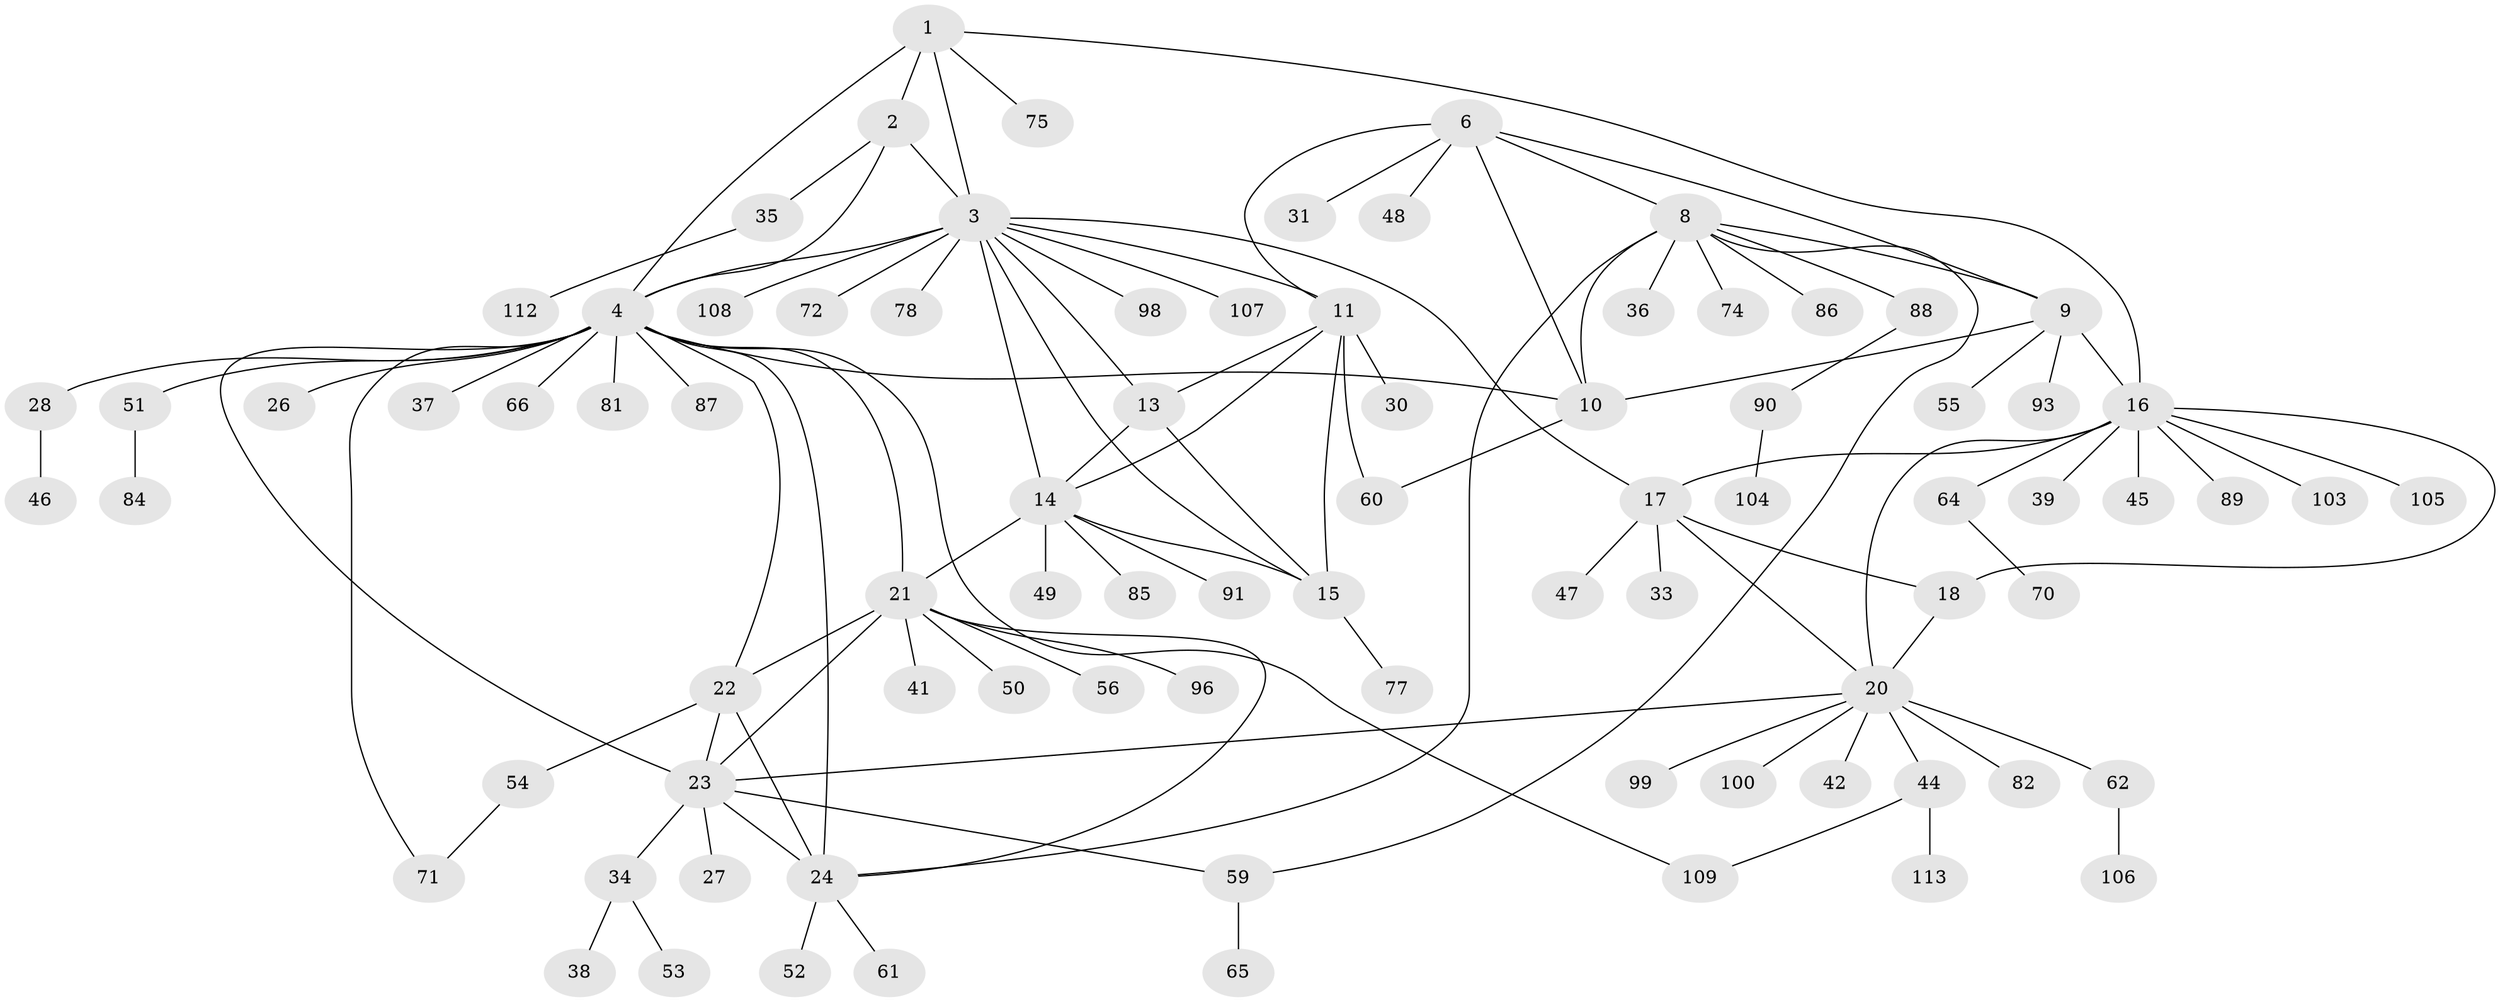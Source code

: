 // original degree distribution, {4: 0.02631578947368421, 5: 0.043859649122807015, 9: 0.02631578947368421, 12: 0.017543859649122806, 6: 0.017543859649122806, 8: 0.07017543859649122, 7: 0.017543859649122806, 10: 0.008771929824561403, 1: 0.5701754385964912, 3: 0.06140350877192982, 2: 0.14035087719298245}
// Generated by graph-tools (version 1.1) at 2025/11/02/27/25 16:11:30]
// undirected, 85 vertices, 115 edges
graph export_dot {
graph [start="1"]
  node [color=gray90,style=filled];
  1 [super="+5"];
  2;
  3 [super="+12"];
  4 [super="+25"];
  6 [super="+7"];
  8 [super="+29"];
  9 [super="+57"];
  10 [super="+40"];
  11 [super="+32"];
  13 [super="+97"];
  14 [super="+83"];
  15;
  16 [super="+19"];
  17 [super="+73"];
  18;
  20 [super="+102"];
  21 [super="+110"];
  22;
  23 [super="+95"];
  24 [super="+58"];
  26;
  27;
  28 [super="+67"];
  30;
  31;
  33;
  34;
  35 [super="+92"];
  36;
  37 [super="+43"];
  38;
  39;
  41;
  42 [super="+76"];
  44 [super="+63"];
  45;
  46;
  47;
  48 [super="+69"];
  49;
  50;
  51;
  52;
  53;
  54 [super="+94"];
  55;
  56;
  59 [super="+80"];
  60;
  61;
  62 [super="+79"];
  64;
  65;
  66 [super="+68"];
  70;
  71;
  72;
  74;
  75;
  77 [super="+114"];
  78;
  81;
  82;
  84;
  85;
  86;
  87;
  88 [super="+101"];
  89;
  90;
  91;
  93;
  96;
  98;
  99 [super="+111"];
  100;
  103;
  104;
  105;
  106;
  107;
  108;
  109;
  112;
  113;
  1 -- 2 [weight=2];
  1 -- 3 [weight=2];
  1 -- 4 [weight=2];
  1 -- 16;
  1 -- 75;
  2 -- 3;
  2 -- 4;
  2 -- 35;
  3 -- 4;
  3 -- 72;
  3 -- 78;
  3 -- 98;
  3 -- 108;
  3 -- 17;
  3 -- 107;
  3 -- 11;
  3 -- 13;
  3 -- 14;
  3 -- 15;
  4 -- 10;
  4 -- 26;
  4 -- 28;
  4 -- 51;
  4 -- 71;
  4 -- 87;
  4 -- 109;
  4 -- 81;
  4 -- 66;
  4 -- 21;
  4 -- 22;
  4 -- 23;
  4 -- 24;
  4 -- 37;
  6 -- 8 [weight=2];
  6 -- 9 [weight=2];
  6 -- 10 [weight=2];
  6 -- 11;
  6 -- 48;
  6 -- 31;
  8 -- 9;
  8 -- 10;
  8 -- 24;
  8 -- 36;
  8 -- 86;
  8 -- 88;
  8 -- 74;
  8 -- 59;
  9 -- 10;
  9 -- 16;
  9 -- 55;
  9 -- 93;
  10 -- 60;
  11 -- 13;
  11 -- 14;
  11 -- 15;
  11 -- 30;
  11 -- 60;
  13 -- 14;
  13 -- 15;
  14 -- 15;
  14 -- 21;
  14 -- 49;
  14 -- 85;
  14 -- 91;
  15 -- 77;
  16 -- 17 [weight=2];
  16 -- 18 [weight=2];
  16 -- 20 [weight=2];
  16 -- 64;
  16 -- 89;
  16 -- 103;
  16 -- 39;
  16 -- 105;
  16 -- 45;
  17 -- 18;
  17 -- 20;
  17 -- 33;
  17 -- 47;
  18 -- 20;
  20 -- 23;
  20 -- 42;
  20 -- 44;
  20 -- 62;
  20 -- 82;
  20 -- 99;
  20 -- 100;
  21 -- 22;
  21 -- 23;
  21 -- 24;
  21 -- 41;
  21 -- 50;
  21 -- 56;
  21 -- 96;
  22 -- 23;
  22 -- 24;
  22 -- 54;
  23 -- 24;
  23 -- 27;
  23 -- 34;
  23 -- 59;
  24 -- 52;
  24 -- 61;
  28 -- 46;
  34 -- 38;
  34 -- 53;
  35 -- 112;
  44 -- 109;
  44 -- 113;
  51 -- 84;
  54 -- 71;
  59 -- 65;
  62 -- 106;
  64 -- 70;
  88 -- 90;
  90 -- 104;
}

